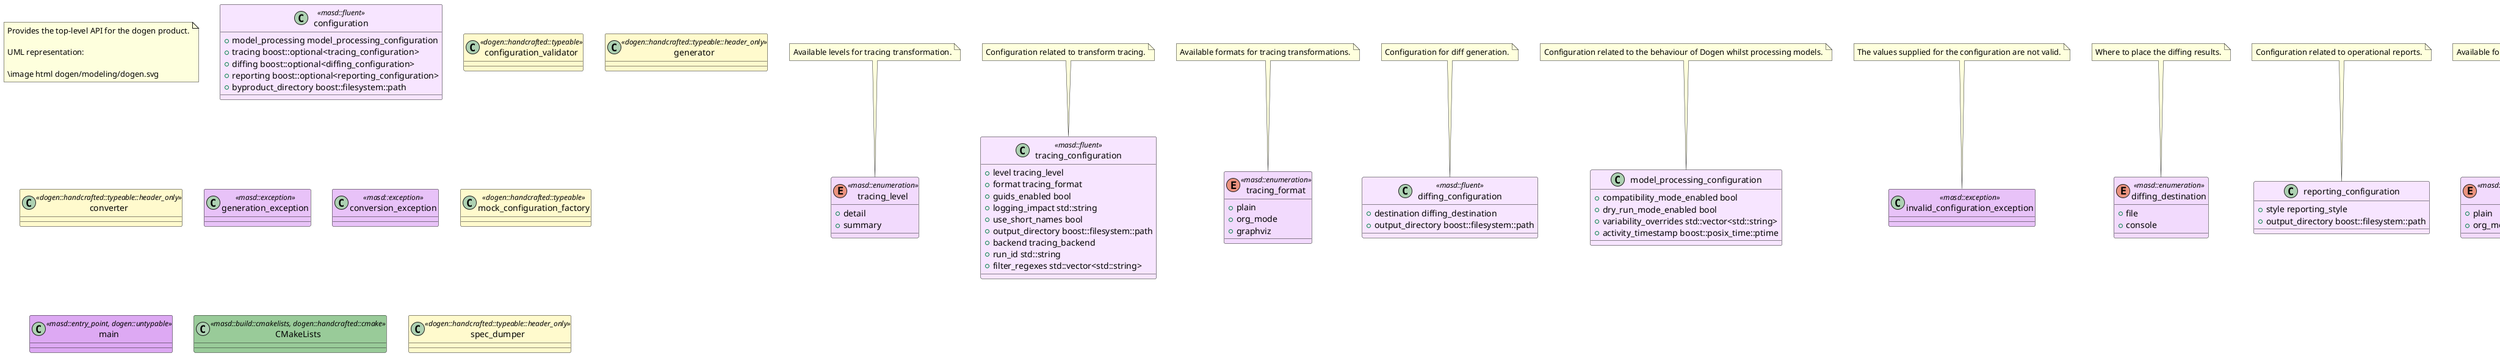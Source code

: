 @startuml
set namespaceSeparator ::
note as N1
Provides the top-level API for the dogen product.

UML representation:

\image html dogen/modeling/dogen.svg
end note

class configuration <<masd::fluent>> #F7E5FF {
    +{field} model_processing model_processing_configuration
    +{field} tracing boost::optional<tracing_configuration>
    +{field} diffing boost::optional<diffing_configuration>
    +{field} reporting boost::optional<reporting_configuration>
    +{field} byproduct_directory boost::filesystem::path
}

enum tracing_level <<masd::enumeration>> #F2DAFD {
    +{field} detail
    +{field} summary
}

note top of  tracing_level
    Available levels for tracing transformation.
end note

class tracing_configuration <<masd::fluent>> #F7E5FF {
    +{field} level tracing_level
    +{field} format tracing_format
    +{field} guids_enabled bool
    +{field} logging_impact std::string
    +{field} use_short_names bool
    +{field} output_directory boost::filesystem::path
    +{field} backend tracing_backend
    +{field} run_id std::string
    +{field} filter_regexes std::vector<std::string>
}

note top of  tracing_configuration
    Configuration related to transform tracing.
end note

enum tracing_format <<masd::enumeration>> #F2DAFD {
    +{field} plain
    +{field} org_mode
    +{field} graphviz
}

note top of  tracing_format
    Available formats for tracing transformations.
end note

class diffing_configuration <<masd::fluent>> #F7E5FF {
    +{field} destination diffing_destination
    +{field} output_directory boost::filesystem::path
}

note top of  diffing_configuration
    Configuration for diff generation.
end note

class configuration_validator <<dogen::handcrafted::typeable>> #FFFACD {
}

class model_processing_configuration #F7E5FF {
    +{field} compatibility_mode_enabled bool
    +{field} dry_run_mode_enabled bool
    +{field} variability_overrides std::vector<std::string>
    +{field} activity_timestamp boost::posix_time::ptime
}

note top of  model_processing_configuration
    Configuration related to the behaviour of Dogen whilst processing models.
end note

class invalid_configuration_exception <<masd::exception>> #E8C2F8 {
}

note top of  invalid_configuration_exception
    The values supplied for the configuration are not valid.
end note

class generator <<dogen::handcrafted::typeable::header_only>> #FFFACD {
}

class converter <<dogen::handcrafted::typeable::header_only>> #FFFACD {
}

class generation_exception <<masd::exception>> #E8C2F8 {
}

class conversion_exception <<masd::exception>> #E8C2F8 {
}

enum diffing_destination <<masd::enumeration>> #F2DAFD {
    +{field} file
    +{field} console
}

note top of  diffing_destination
    Where to place the diffing results.
end note

class reporting_configuration #F7E5FF {
    +{field} style reporting_style
    +{field} output_directory boost::filesystem::path
}

note top of  reporting_configuration
    Configuration related to operational reports.
end note

enum reporting_style <<masd::enumeration, dogen::convertible>> #F2DAFD {
    +{field} plain
    +{field} org_mode
}

note top of  reporting_style
    Available formats for operational reports.
end note

class mock_configuration_builder <<dogen::handcrafted::typeable>> #FFFACD {
}

note top of  mock_configuration_builder
    Creates configurations for testing purposes.
end note

class mock_configuration_factory <<dogen::handcrafted::typeable>> #FFFACD {
}

enum tracing_backend <<masd::enumeration>> #F2DAFD {
    +{field} file
}

note top of  tracing_backend
    Available backends to manage tracing information.
end note

class main <<masd::entry_point, dogen::untypable>> #DDA9F3 {
}

class CMakeLists <<masd::build::cmakelists, dogen::handcrafted::cmake>> #99CB99 {
}

class specs #F7E5FF {
    +{field} categories std::list<spec_category>
}

note top of  specs
    Describes details of the available functionality within this version of Dogen.
end note

class spec_category #F7E5FF {
    +{field} name std::string
    +{field} entries std::list<spec_entry>
    +{field} description std::string
}

note top of  spec_category
    Describes a category of dogen specifications.
end note

class spec_entry #F7E5FF {
    +{field} name std::string
    +{field} description std::string
}

note top of  spec_entry
    Unit of functionality within Dogen.
end note

class spec_dumper <<dogen::handcrafted::typeable::header_only>> #FFFACD {
}

class dumping_exception <<masd::exception>> #E8C2F8 {
}

note top of  dumping_exception
    An error ocurred when dumping dogen's specs.
end note

@enduml
